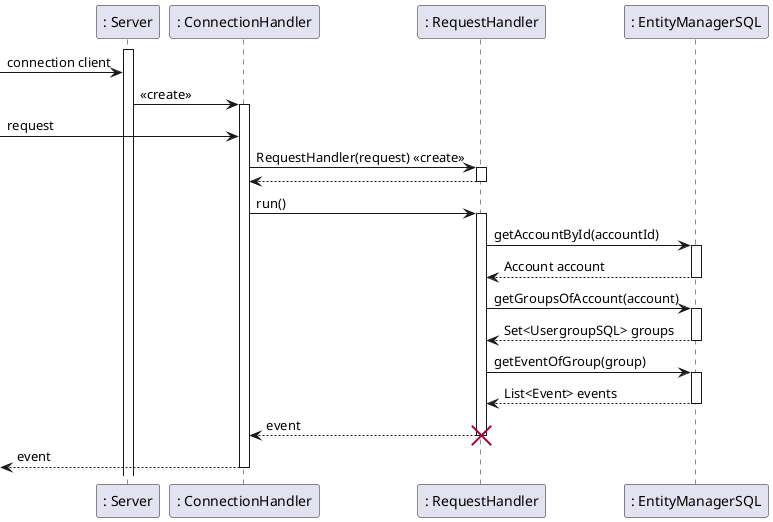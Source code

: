 @startuml
participant ": Server" as sv
participant ": ConnectionHandler" as ch
participant ": RequestHandler" as rh
participant ": EntityManagerSQL" as emSQL

  activate sv

  [-> sv : connection client

  sv -> ch : <<create>>
  activate ch

  [-> ch : request

  ch -> rh : RequestHandler(request) <<create>>
  activate rh

  rh --> ch
  deactivate rh

  ch -> rh : run()
  activate rh

  rh -> emSQL : getAccountById(accountId)
  activate emSQL

  emSQL --> rh : Account account
  deactivate emSQL

  rh -> emSQL : getGroupsOfAccount(account)
  activate emSQL

  emSQL --> rh : Set<UsergroupSQL> groups
  deactivate emSQL

  rh -> emSQL : getEventOfGroup(group)
  activate emSQL

  emSQL --> rh : List<Event> events
  deactivate emSQL

  rh --> ch : event
  destroy rh

  [<-- ch : event
  deactivate ch

@enduml

